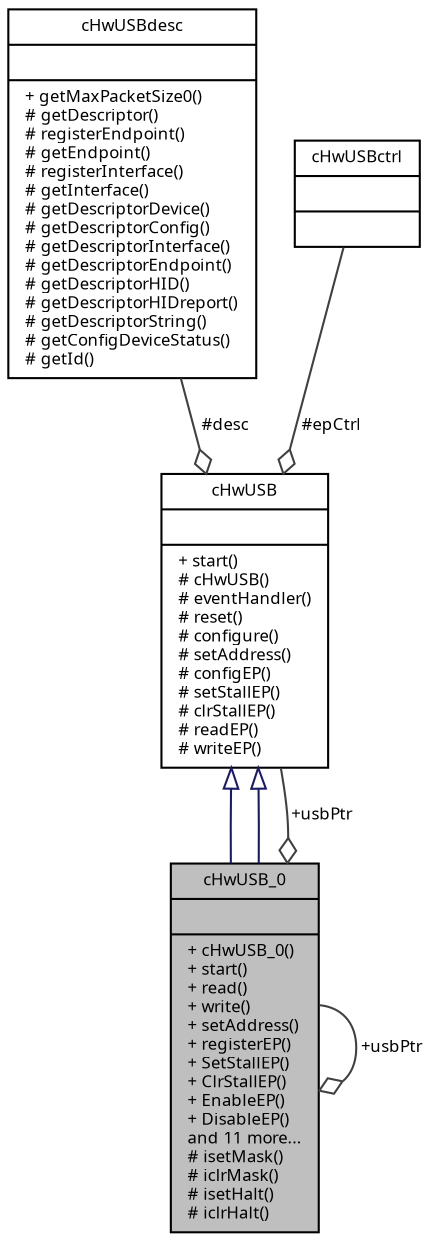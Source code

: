 digraph "cHwUSB_0"
{
  edge [fontname="Sans",fontsize="8",labelfontname="Sans",labelfontsize="8"];
  node [fontname="Sans",fontsize="8",shape=record];
  Node1 [label="{cHwUSB_0\n||+ cHwUSB_0()\l+ start()\l+ read()\l+ write()\l+ setAddress()\l+ registerEP()\l+ SetStallEP()\l+ ClrStallEP()\l+ EnableEP()\l+ DisableEP()\land 11 more...\l# isetMask()\l# iclrMask()\l# isetHalt()\l# iclrHalt()\l}",height=0.2,width=0.4,color="black", fillcolor="grey75", style="filled", fontcolor="black"];
  Node2 -> Node1 [dir="back",color="midnightblue",fontsize="8",style="solid",arrowtail="onormal",fontname="Sans"];
  Node2 [label="{cHwUSB\n||+ start()\l# cHwUSB()\l# eventHandler()\l# reset()\l# configure()\l# setAddress()\l# configEP()\l# setStallEP()\l# clrStallEP()\l# readEP()\l# writeEP()\l}",height=0.2,width=0.4,color="black", fillcolor="white", style="filled",URL="$classc_hw_u_s_b.html",tooltip="Abstract interface to USB hardware. "];
  Node3 -> Node2 [color="grey25",fontsize="8",style="solid",label=" #desc" ,arrowhead="odiamond",fontname="Sans"];
  Node3 [label="{cHwUSBdesc\n||+ getMaxPacketSize0()\l# getDescriptor()\l# registerEndpoint()\l# getEndpoint()\l# registerInterface()\l# getInterface()\l# getDescriptorDevice()\l# getDescriptorConfig()\l# getDescriptorInterface()\l# getDescriptorEndpoint()\l# getDescriptorHID()\l# getDescriptorHIDreport()\l# getDescriptorString()\l# getConfigDeviceStatus()\l# getId()\l}",height=0.2,width=0.4,color="black", fillcolor="white", style="filled",URL="$classc_hw_u_s_bdesc.html",tooltip="Abstract base class for USB descriptor. "];
  Node4 -> Node2 [color="grey25",fontsize="8",style="solid",label=" #epCtrl" ,arrowhead="odiamond",fontname="Sans"];
  Node4 [label="{cHwUSBctrl\n||}",height=0.2,width=0.4,color="black", fillcolor="white", style="filled",URL="$classc_hw_u_s_bctrl.html",tooltip="Control Endpoint (IN and OUT) "];
  Node2 -> Node1 [dir="back",color="midnightblue",fontsize="8",style="solid",arrowtail="onormal",fontname="Sans"];
  Node1 -> Node1 [color="grey25",fontsize="8",style="solid",label=" +usbPtr" ,arrowhead="odiamond",fontname="Sans"];
  Node2 -> Node1 [color="grey25",fontsize="8",style="solid",label=" +usbPtr" ,arrowhead="odiamond",fontname="Sans"];
}
